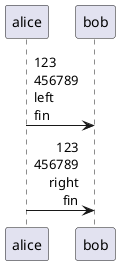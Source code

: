{
  "sha1": "nvgsk7kh6q9tl86rmpnkx8l31d46u0p",
  "insertion": {
    "when": "2025-04-02T08:20:37.948Z",
    "user": "plantuml@gmail.com"
  }
}
@startuml

alice->bob: 123\n456789\lleft\nfin
alice->bob: 123\n456789\rright\nfin

@enduml
